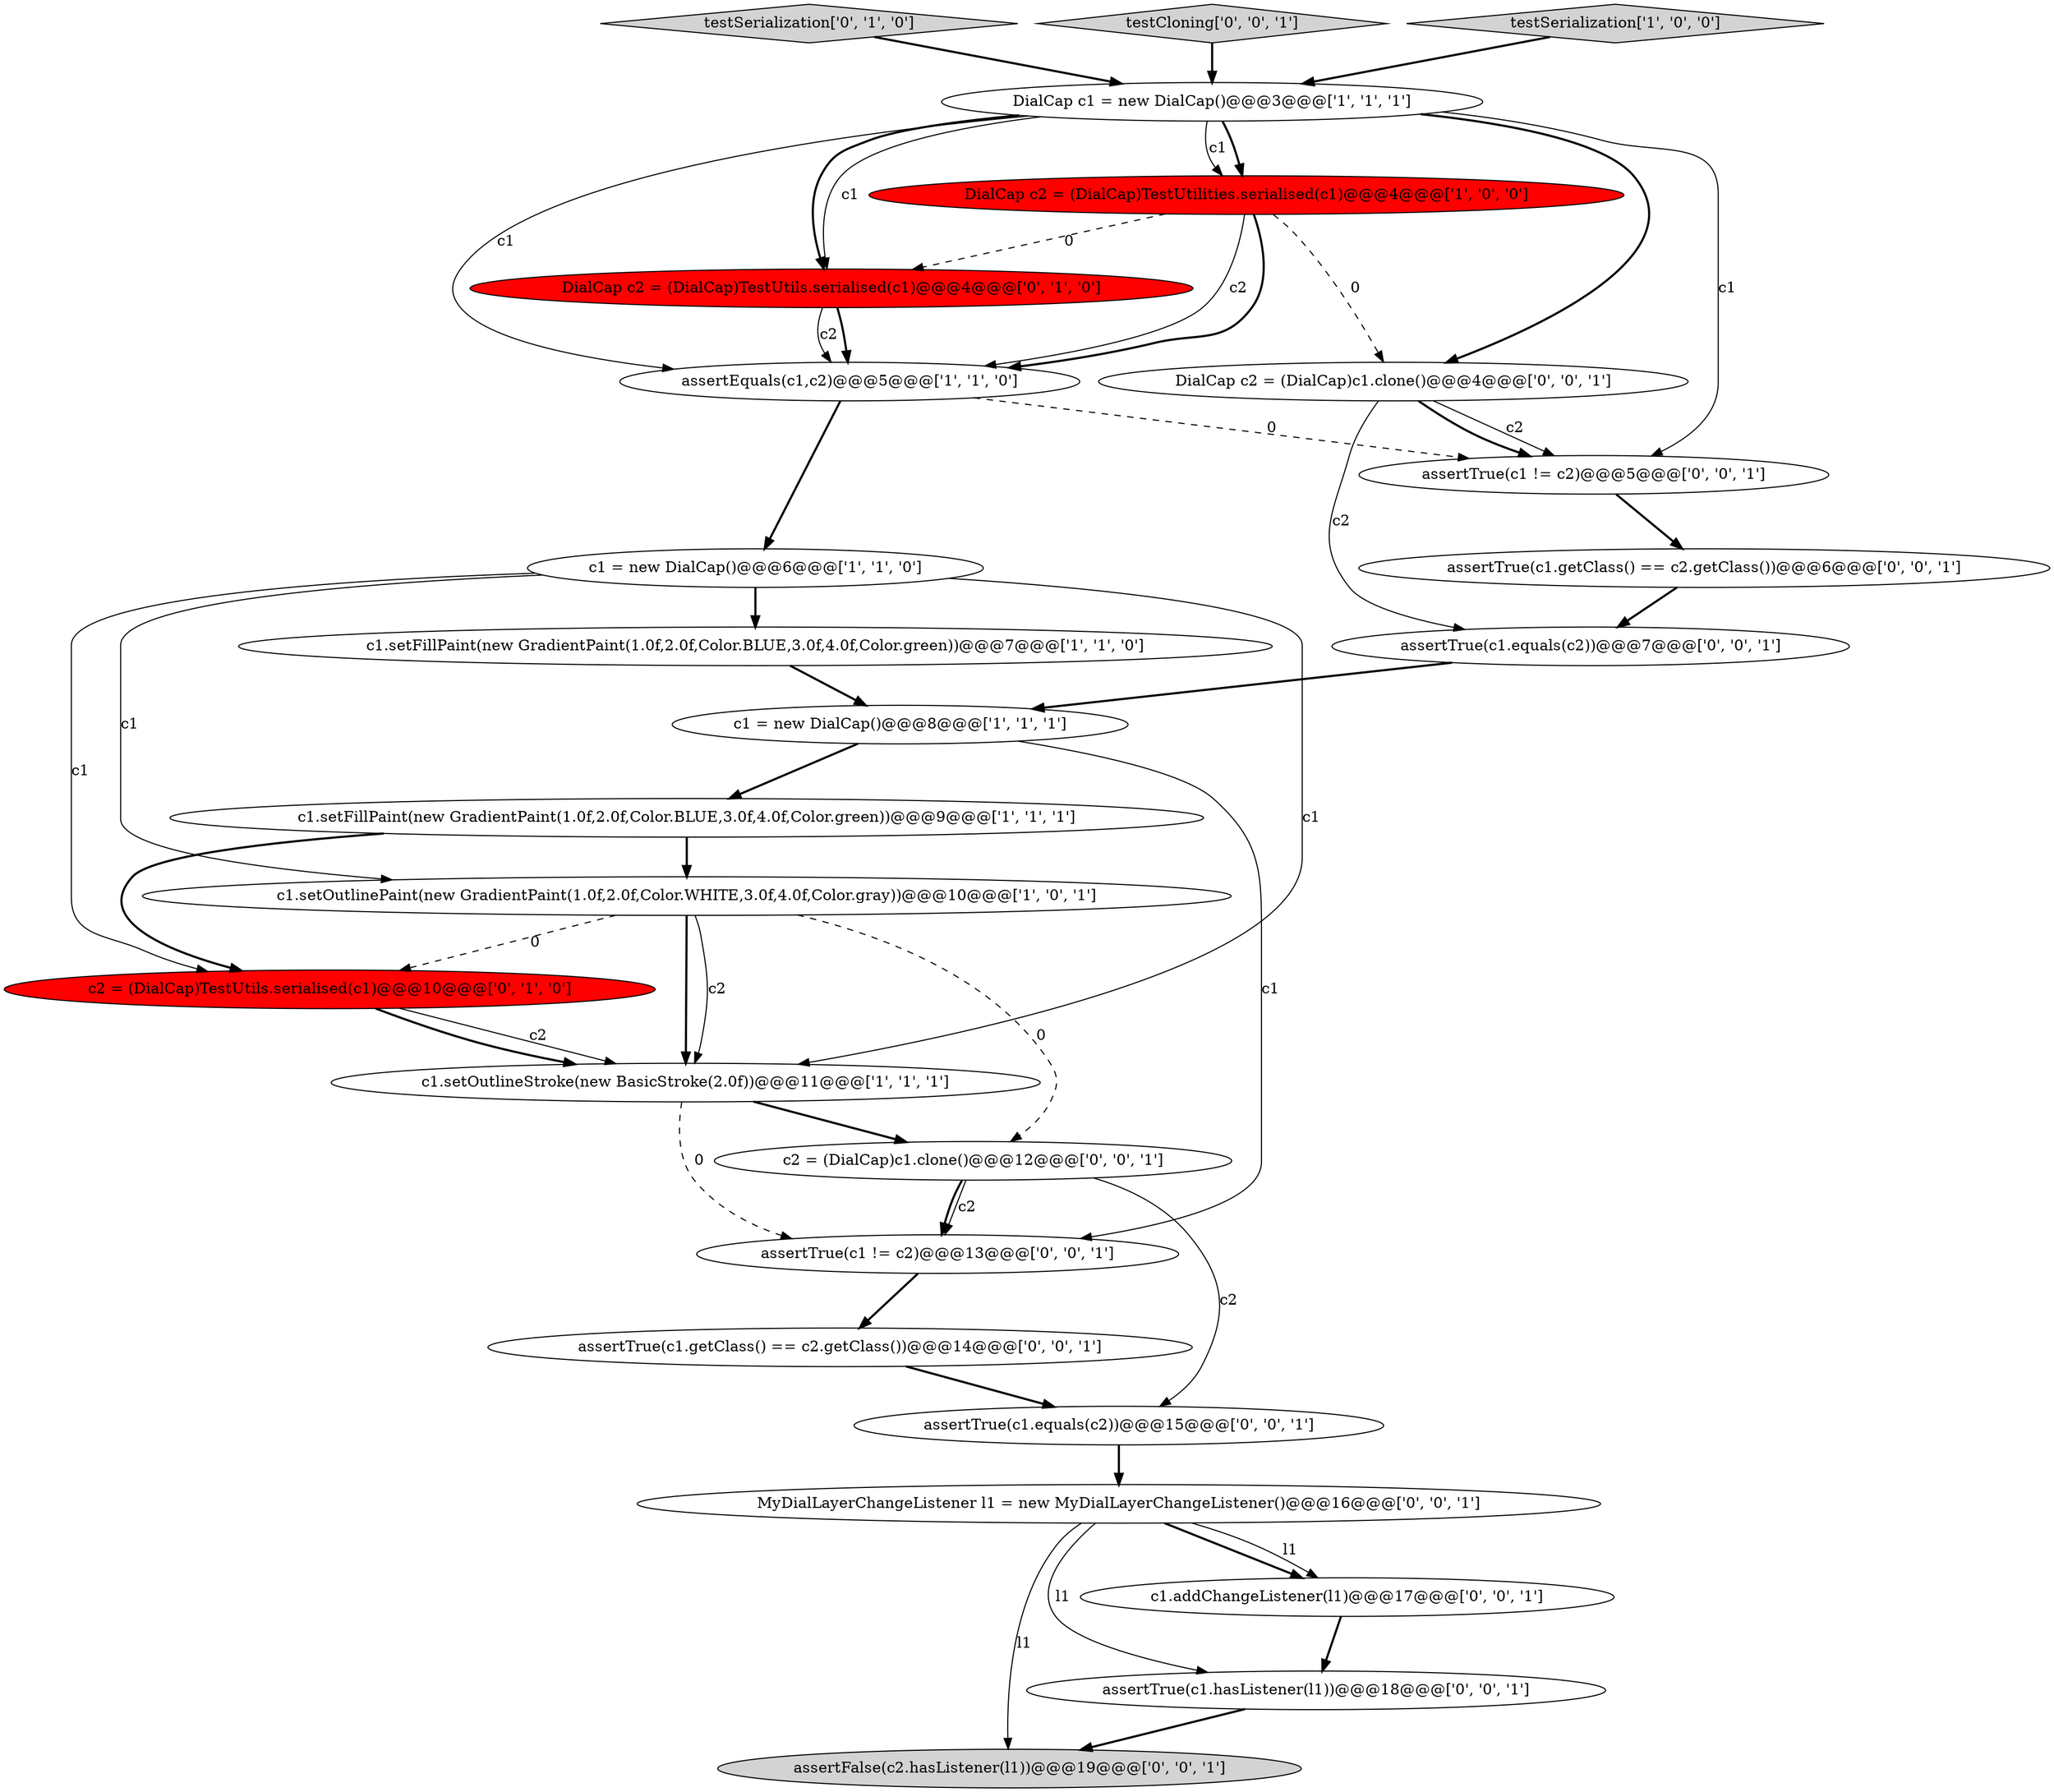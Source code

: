 digraph {
25 [style = filled, label = "assertTrue(c1.equals(c2))@@@7@@@['0', '0', '1']", fillcolor = white, shape = ellipse image = "AAA0AAABBB3BBB"];
5 [style = filled, label = "c1.setOutlinePaint(new GradientPaint(1.0f,2.0f,Color.WHITE,3.0f,4.0f,Color.gray))@@@10@@@['1', '0', '1']", fillcolor = white, shape = ellipse image = "AAA0AAABBB1BBB"];
13 [style = filled, label = "DialCap c2 = (DialCap)c1.clone()@@@4@@@['0', '0', '1']", fillcolor = white, shape = ellipse image = "AAA0AAABBB3BBB"];
11 [style = filled, label = "testSerialization['0', '1', '0']", fillcolor = lightgray, shape = diamond image = "AAA0AAABBB2BBB"];
1 [style = filled, label = "c1 = new DialCap()@@@8@@@['1', '1', '1']", fillcolor = white, shape = ellipse image = "AAA0AAABBB1BBB"];
4 [style = filled, label = "c1.setOutlineStroke(new BasicStroke(2.0f))@@@11@@@['1', '1', '1']", fillcolor = white, shape = ellipse image = "AAA0AAABBB1BBB"];
8 [style = filled, label = "c1 = new DialCap()@@@6@@@['1', '1', '0']", fillcolor = white, shape = ellipse image = "AAA0AAABBB1BBB"];
18 [style = filled, label = "assertTrue(c1 != c2)@@@5@@@['0', '0', '1']", fillcolor = white, shape = ellipse image = "AAA0AAABBB3BBB"];
24 [style = filled, label = "assertTrue(c1 != c2)@@@13@@@['0', '0', '1']", fillcolor = white, shape = ellipse image = "AAA0AAABBB3BBB"];
10 [style = filled, label = "DialCap c2 = (DialCap)TestUtils.serialised(c1)@@@4@@@['0', '1', '0']", fillcolor = red, shape = ellipse image = "AAA1AAABBB2BBB"];
12 [style = filled, label = "c2 = (DialCap)TestUtils.serialised(c1)@@@10@@@['0', '1', '0']", fillcolor = red, shape = ellipse image = "AAA1AAABBB2BBB"];
17 [style = filled, label = "assertTrue(c1.getClass() == c2.getClass())@@@14@@@['0', '0', '1']", fillcolor = white, shape = ellipse image = "AAA0AAABBB3BBB"];
20 [style = filled, label = "assertFalse(c2.hasListener(l1))@@@19@@@['0', '0', '1']", fillcolor = lightgray, shape = ellipse image = "AAA0AAABBB3BBB"];
22 [style = filled, label = "testCloning['0', '0', '1']", fillcolor = lightgray, shape = diamond image = "AAA0AAABBB3BBB"];
3 [style = filled, label = "c1.setFillPaint(new GradientPaint(1.0f,2.0f,Color.BLUE,3.0f,4.0f,Color.green))@@@9@@@['1', '1', '1']", fillcolor = white, shape = ellipse image = "AAA0AAABBB1BBB"];
0 [style = filled, label = "assertEquals(c1,c2)@@@5@@@['1', '1', '0']", fillcolor = white, shape = ellipse image = "AAA0AAABBB1BBB"];
7 [style = filled, label = "c1.setFillPaint(new GradientPaint(1.0f,2.0f,Color.BLUE,3.0f,4.0f,Color.green))@@@7@@@['1', '1', '0']", fillcolor = white, shape = ellipse image = "AAA0AAABBB1BBB"];
15 [style = filled, label = "c1.addChangeListener(l1)@@@17@@@['0', '0', '1']", fillcolor = white, shape = ellipse image = "AAA0AAABBB3BBB"];
19 [style = filled, label = "assertTrue(c1.equals(c2))@@@15@@@['0', '0', '1']", fillcolor = white, shape = ellipse image = "AAA0AAABBB3BBB"];
2 [style = filled, label = "DialCap c1 = new DialCap()@@@3@@@['1', '1', '1']", fillcolor = white, shape = ellipse image = "AAA0AAABBB1BBB"];
6 [style = filled, label = "DialCap c2 = (DialCap)TestUtilities.serialised(c1)@@@4@@@['1', '0', '0']", fillcolor = red, shape = ellipse image = "AAA1AAABBB1BBB"];
9 [style = filled, label = "testSerialization['1', '0', '0']", fillcolor = lightgray, shape = diamond image = "AAA0AAABBB1BBB"];
16 [style = filled, label = "assertTrue(c1.hasListener(l1))@@@18@@@['0', '0', '1']", fillcolor = white, shape = ellipse image = "AAA0AAABBB3BBB"];
23 [style = filled, label = "MyDialLayerChangeListener l1 = new MyDialLayerChangeListener()@@@16@@@['0', '0', '1']", fillcolor = white, shape = ellipse image = "AAA0AAABBB3BBB"];
21 [style = filled, label = "c2 = (DialCap)c1.clone()@@@12@@@['0', '0', '1']", fillcolor = white, shape = ellipse image = "AAA0AAABBB3BBB"];
14 [style = filled, label = "assertTrue(c1.getClass() == c2.getClass())@@@6@@@['0', '0', '1']", fillcolor = white, shape = ellipse image = "AAA0AAABBB3BBB"];
2->10 [style = solid, label="c1"];
2->0 [style = solid, label="c1"];
8->12 [style = solid, label="c1"];
5->12 [style = dashed, label="0"];
14->25 [style = bold, label=""];
7->1 [style = bold, label=""];
25->1 [style = bold, label=""];
22->2 [style = bold, label=""];
6->0 [style = solid, label="c2"];
2->18 [style = solid, label="c1"];
23->20 [style = solid, label="l1"];
1->24 [style = solid, label="c1"];
9->2 [style = bold, label=""];
2->6 [style = bold, label=""];
5->4 [style = solid, label="c2"];
1->3 [style = bold, label=""];
4->21 [style = bold, label=""];
23->15 [style = bold, label=""];
12->4 [style = solid, label="c2"];
6->0 [style = bold, label=""];
21->24 [style = bold, label=""];
3->12 [style = bold, label=""];
2->10 [style = bold, label=""];
15->16 [style = bold, label=""];
17->19 [style = bold, label=""];
11->2 [style = bold, label=""];
8->7 [style = bold, label=""];
6->10 [style = dashed, label="0"];
2->13 [style = bold, label=""];
23->16 [style = solid, label="l1"];
3->5 [style = bold, label=""];
8->4 [style = solid, label="c1"];
6->13 [style = dashed, label="0"];
12->4 [style = bold, label=""];
21->24 [style = solid, label="c2"];
23->15 [style = solid, label="l1"];
19->23 [style = bold, label=""];
5->4 [style = bold, label=""];
10->0 [style = bold, label=""];
24->17 [style = bold, label=""];
0->8 [style = bold, label=""];
5->21 [style = dashed, label="0"];
0->18 [style = dashed, label="0"];
8->5 [style = solid, label="c1"];
2->6 [style = solid, label="c1"];
13->18 [style = solid, label="c2"];
10->0 [style = solid, label="c2"];
4->24 [style = dashed, label="0"];
13->25 [style = solid, label="c2"];
16->20 [style = bold, label=""];
18->14 [style = bold, label=""];
21->19 [style = solid, label="c2"];
13->18 [style = bold, label=""];
}
